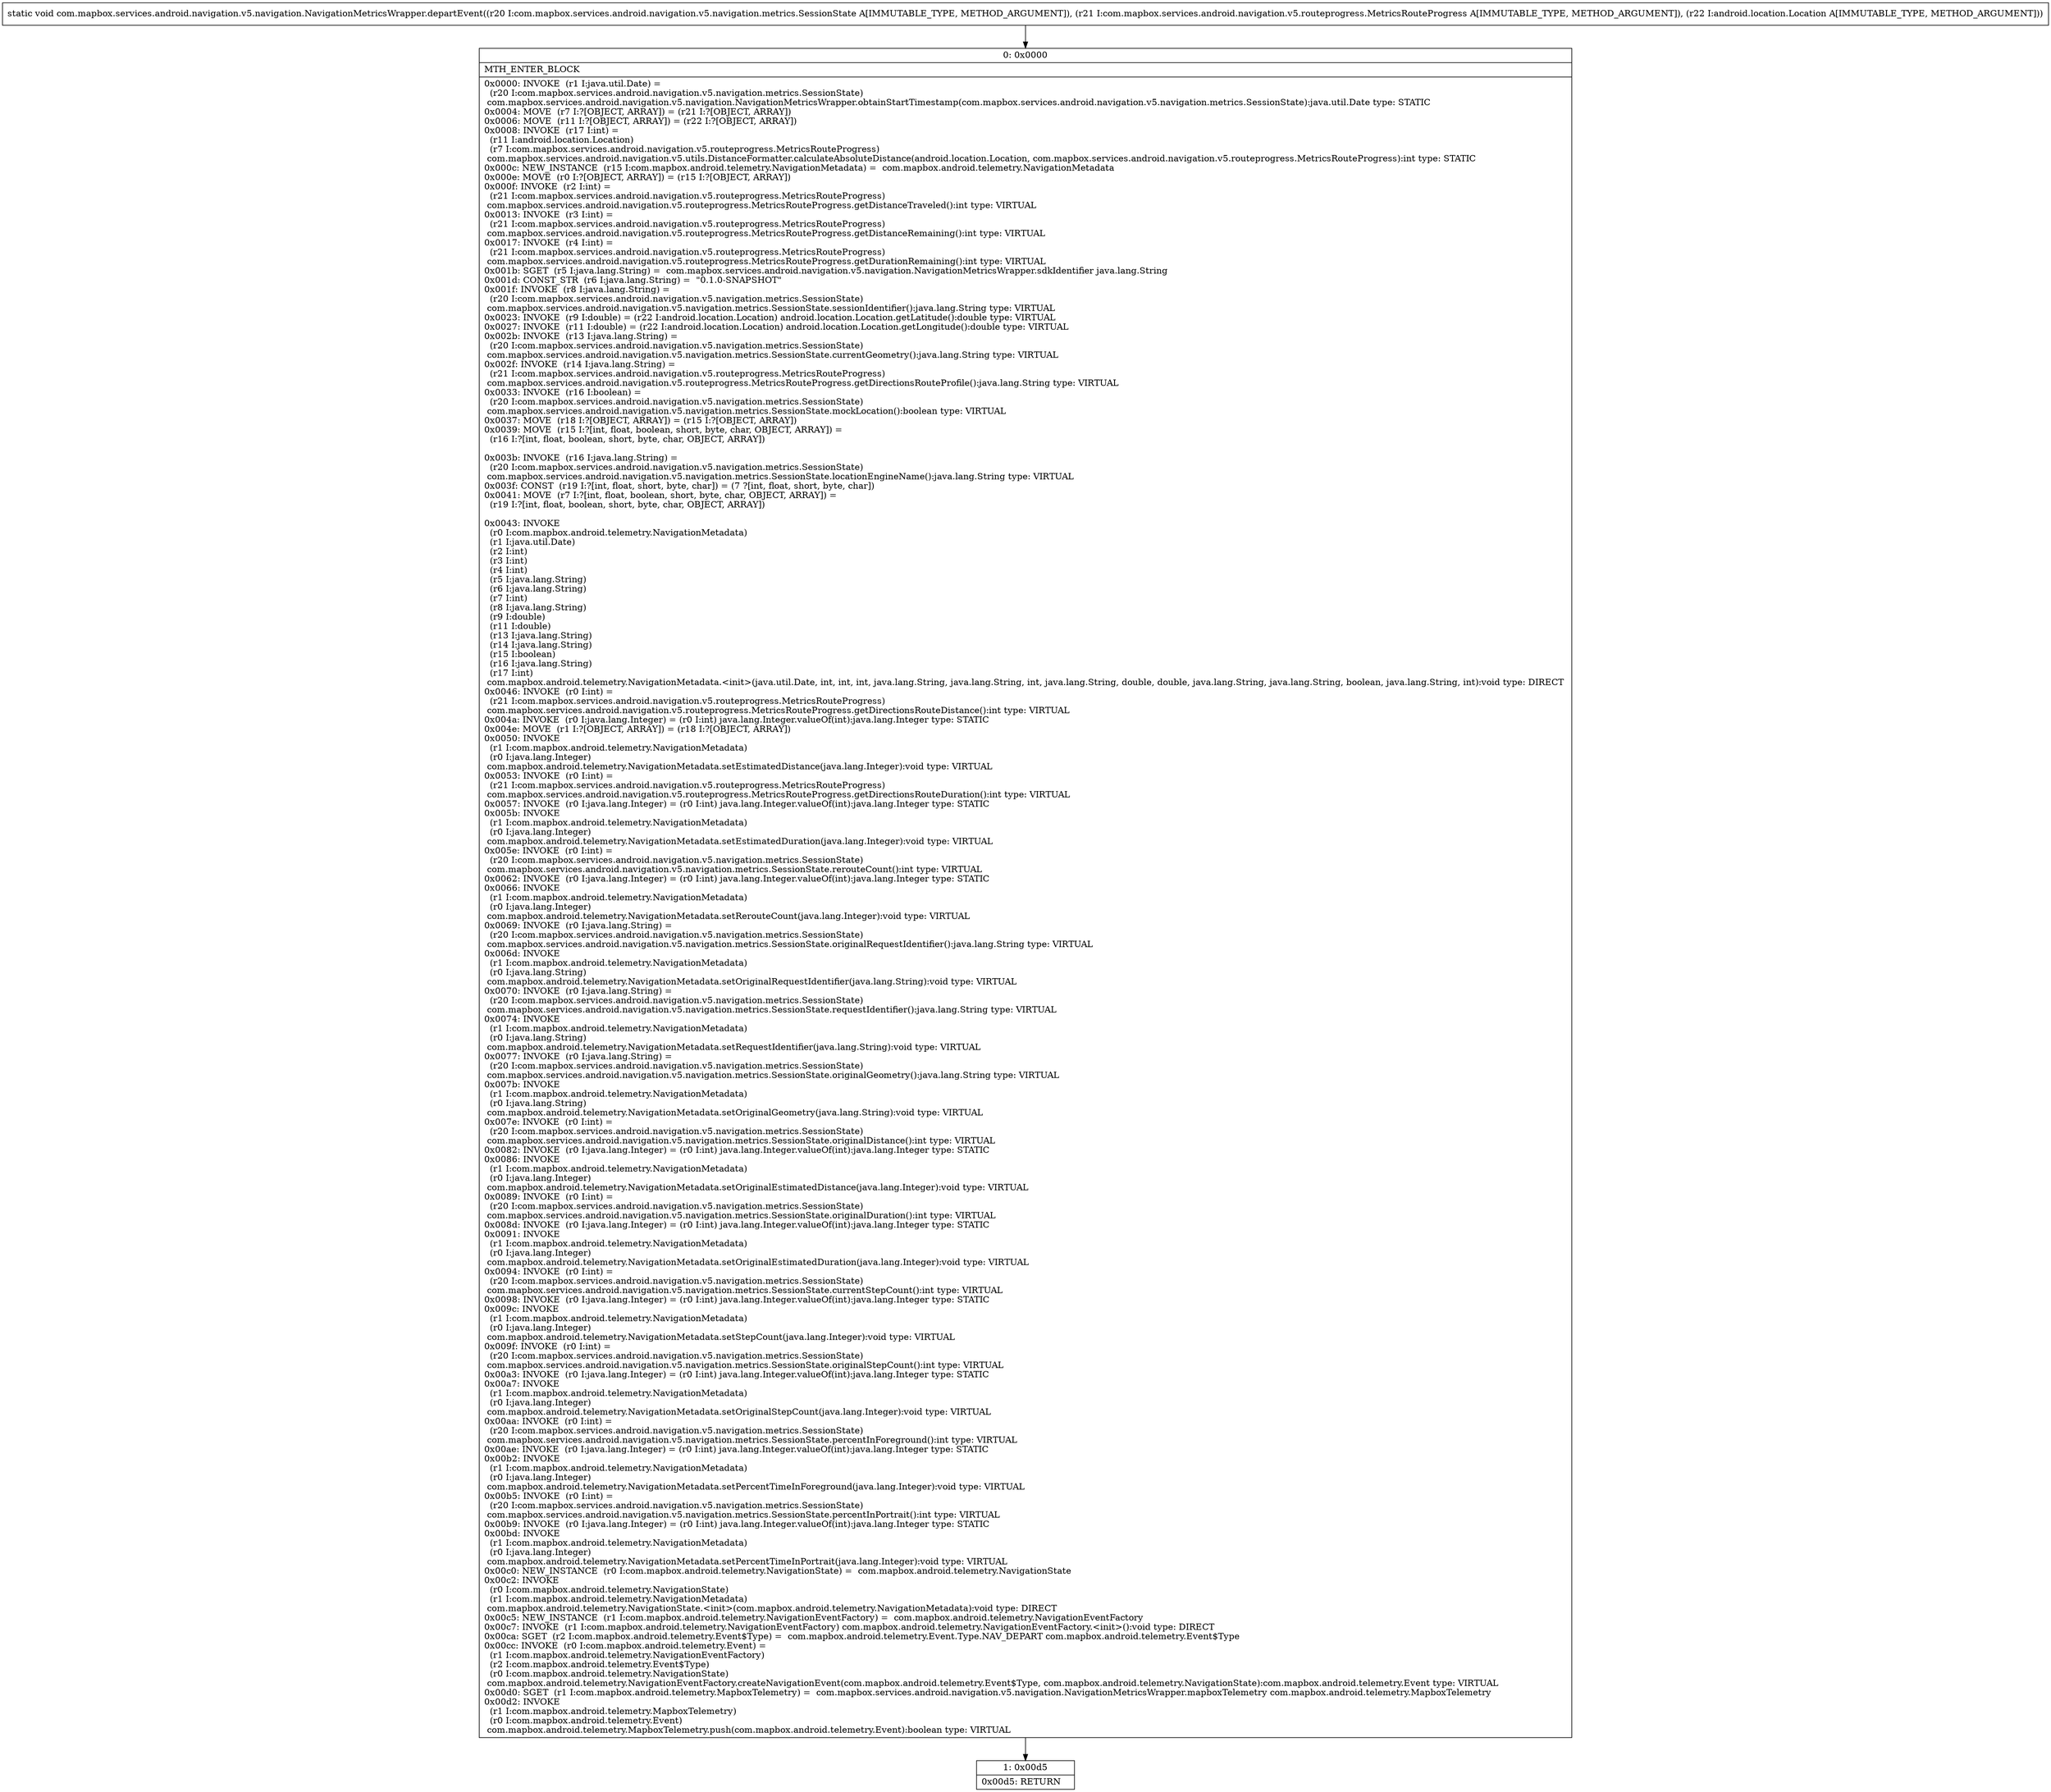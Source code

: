 digraph "CFG forcom.mapbox.services.android.navigation.v5.navigation.NavigationMetricsWrapper.departEvent(Lcom\/mapbox\/services\/android\/navigation\/v5\/navigation\/metrics\/SessionState;Lcom\/mapbox\/services\/android\/navigation\/v5\/routeprogress\/MetricsRouteProgress;Landroid\/location\/Location;)V" {
Node_0 [shape=record,label="{0\:\ 0x0000|MTH_ENTER_BLOCK\l|0x0000: INVOKE  (r1 I:java.util.Date) = \l  (r20 I:com.mapbox.services.android.navigation.v5.navigation.metrics.SessionState)\l com.mapbox.services.android.navigation.v5.navigation.NavigationMetricsWrapper.obtainStartTimestamp(com.mapbox.services.android.navigation.v5.navigation.metrics.SessionState):java.util.Date type: STATIC \l0x0004: MOVE  (r7 I:?[OBJECT, ARRAY]) = (r21 I:?[OBJECT, ARRAY]) \l0x0006: MOVE  (r11 I:?[OBJECT, ARRAY]) = (r22 I:?[OBJECT, ARRAY]) \l0x0008: INVOKE  (r17 I:int) = \l  (r11 I:android.location.Location)\l  (r7 I:com.mapbox.services.android.navigation.v5.routeprogress.MetricsRouteProgress)\l com.mapbox.services.android.navigation.v5.utils.DistanceFormatter.calculateAbsoluteDistance(android.location.Location, com.mapbox.services.android.navigation.v5.routeprogress.MetricsRouteProgress):int type: STATIC \l0x000c: NEW_INSTANCE  (r15 I:com.mapbox.android.telemetry.NavigationMetadata) =  com.mapbox.android.telemetry.NavigationMetadata \l0x000e: MOVE  (r0 I:?[OBJECT, ARRAY]) = (r15 I:?[OBJECT, ARRAY]) \l0x000f: INVOKE  (r2 I:int) = \l  (r21 I:com.mapbox.services.android.navigation.v5.routeprogress.MetricsRouteProgress)\l com.mapbox.services.android.navigation.v5.routeprogress.MetricsRouteProgress.getDistanceTraveled():int type: VIRTUAL \l0x0013: INVOKE  (r3 I:int) = \l  (r21 I:com.mapbox.services.android.navigation.v5.routeprogress.MetricsRouteProgress)\l com.mapbox.services.android.navigation.v5.routeprogress.MetricsRouteProgress.getDistanceRemaining():int type: VIRTUAL \l0x0017: INVOKE  (r4 I:int) = \l  (r21 I:com.mapbox.services.android.navigation.v5.routeprogress.MetricsRouteProgress)\l com.mapbox.services.android.navigation.v5.routeprogress.MetricsRouteProgress.getDurationRemaining():int type: VIRTUAL \l0x001b: SGET  (r5 I:java.lang.String) =  com.mapbox.services.android.navigation.v5.navigation.NavigationMetricsWrapper.sdkIdentifier java.lang.String \l0x001d: CONST_STR  (r6 I:java.lang.String) =  \"0.1.0\-SNAPSHOT\" \l0x001f: INVOKE  (r8 I:java.lang.String) = \l  (r20 I:com.mapbox.services.android.navigation.v5.navigation.metrics.SessionState)\l com.mapbox.services.android.navigation.v5.navigation.metrics.SessionState.sessionIdentifier():java.lang.String type: VIRTUAL \l0x0023: INVOKE  (r9 I:double) = (r22 I:android.location.Location) android.location.Location.getLatitude():double type: VIRTUAL \l0x0027: INVOKE  (r11 I:double) = (r22 I:android.location.Location) android.location.Location.getLongitude():double type: VIRTUAL \l0x002b: INVOKE  (r13 I:java.lang.String) = \l  (r20 I:com.mapbox.services.android.navigation.v5.navigation.metrics.SessionState)\l com.mapbox.services.android.navigation.v5.navigation.metrics.SessionState.currentGeometry():java.lang.String type: VIRTUAL \l0x002f: INVOKE  (r14 I:java.lang.String) = \l  (r21 I:com.mapbox.services.android.navigation.v5.routeprogress.MetricsRouteProgress)\l com.mapbox.services.android.navigation.v5.routeprogress.MetricsRouteProgress.getDirectionsRouteProfile():java.lang.String type: VIRTUAL \l0x0033: INVOKE  (r16 I:boolean) = \l  (r20 I:com.mapbox.services.android.navigation.v5.navigation.metrics.SessionState)\l com.mapbox.services.android.navigation.v5.navigation.metrics.SessionState.mockLocation():boolean type: VIRTUAL \l0x0037: MOVE  (r18 I:?[OBJECT, ARRAY]) = (r15 I:?[OBJECT, ARRAY]) \l0x0039: MOVE  (r15 I:?[int, float, boolean, short, byte, char, OBJECT, ARRAY]) = \l  (r16 I:?[int, float, boolean, short, byte, char, OBJECT, ARRAY])\l \l0x003b: INVOKE  (r16 I:java.lang.String) = \l  (r20 I:com.mapbox.services.android.navigation.v5.navigation.metrics.SessionState)\l com.mapbox.services.android.navigation.v5.navigation.metrics.SessionState.locationEngineName():java.lang.String type: VIRTUAL \l0x003f: CONST  (r19 I:?[int, float, short, byte, char]) = (7 ?[int, float, short, byte, char]) \l0x0041: MOVE  (r7 I:?[int, float, boolean, short, byte, char, OBJECT, ARRAY]) = \l  (r19 I:?[int, float, boolean, short, byte, char, OBJECT, ARRAY])\l \l0x0043: INVOKE  \l  (r0 I:com.mapbox.android.telemetry.NavigationMetadata)\l  (r1 I:java.util.Date)\l  (r2 I:int)\l  (r3 I:int)\l  (r4 I:int)\l  (r5 I:java.lang.String)\l  (r6 I:java.lang.String)\l  (r7 I:int)\l  (r8 I:java.lang.String)\l  (r9 I:double)\l  (r11 I:double)\l  (r13 I:java.lang.String)\l  (r14 I:java.lang.String)\l  (r15 I:boolean)\l  (r16 I:java.lang.String)\l  (r17 I:int)\l com.mapbox.android.telemetry.NavigationMetadata.\<init\>(java.util.Date, int, int, int, java.lang.String, java.lang.String, int, java.lang.String, double, double, java.lang.String, java.lang.String, boolean, java.lang.String, int):void type: DIRECT \l0x0046: INVOKE  (r0 I:int) = \l  (r21 I:com.mapbox.services.android.navigation.v5.routeprogress.MetricsRouteProgress)\l com.mapbox.services.android.navigation.v5.routeprogress.MetricsRouteProgress.getDirectionsRouteDistance():int type: VIRTUAL \l0x004a: INVOKE  (r0 I:java.lang.Integer) = (r0 I:int) java.lang.Integer.valueOf(int):java.lang.Integer type: STATIC \l0x004e: MOVE  (r1 I:?[OBJECT, ARRAY]) = (r18 I:?[OBJECT, ARRAY]) \l0x0050: INVOKE  \l  (r1 I:com.mapbox.android.telemetry.NavigationMetadata)\l  (r0 I:java.lang.Integer)\l com.mapbox.android.telemetry.NavigationMetadata.setEstimatedDistance(java.lang.Integer):void type: VIRTUAL \l0x0053: INVOKE  (r0 I:int) = \l  (r21 I:com.mapbox.services.android.navigation.v5.routeprogress.MetricsRouteProgress)\l com.mapbox.services.android.navigation.v5.routeprogress.MetricsRouteProgress.getDirectionsRouteDuration():int type: VIRTUAL \l0x0057: INVOKE  (r0 I:java.lang.Integer) = (r0 I:int) java.lang.Integer.valueOf(int):java.lang.Integer type: STATIC \l0x005b: INVOKE  \l  (r1 I:com.mapbox.android.telemetry.NavigationMetadata)\l  (r0 I:java.lang.Integer)\l com.mapbox.android.telemetry.NavigationMetadata.setEstimatedDuration(java.lang.Integer):void type: VIRTUAL \l0x005e: INVOKE  (r0 I:int) = \l  (r20 I:com.mapbox.services.android.navigation.v5.navigation.metrics.SessionState)\l com.mapbox.services.android.navigation.v5.navigation.metrics.SessionState.rerouteCount():int type: VIRTUAL \l0x0062: INVOKE  (r0 I:java.lang.Integer) = (r0 I:int) java.lang.Integer.valueOf(int):java.lang.Integer type: STATIC \l0x0066: INVOKE  \l  (r1 I:com.mapbox.android.telemetry.NavigationMetadata)\l  (r0 I:java.lang.Integer)\l com.mapbox.android.telemetry.NavigationMetadata.setRerouteCount(java.lang.Integer):void type: VIRTUAL \l0x0069: INVOKE  (r0 I:java.lang.String) = \l  (r20 I:com.mapbox.services.android.navigation.v5.navigation.metrics.SessionState)\l com.mapbox.services.android.navigation.v5.navigation.metrics.SessionState.originalRequestIdentifier():java.lang.String type: VIRTUAL \l0x006d: INVOKE  \l  (r1 I:com.mapbox.android.telemetry.NavigationMetadata)\l  (r0 I:java.lang.String)\l com.mapbox.android.telemetry.NavigationMetadata.setOriginalRequestIdentifier(java.lang.String):void type: VIRTUAL \l0x0070: INVOKE  (r0 I:java.lang.String) = \l  (r20 I:com.mapbox.services.android.navigation.v5.navigation.metrics.SessionState)\l com.mapbox.services.android.navigation.v5.navigation.metrics.SessionState.requestIdentifier():java.lang.String type: VIRTUAL \l0x0074: INVOKE  \l  (r1 I:com.mapbox.android.telemetry.NavigationMetadata)\l  (r0 I:java.lang.String)\l com.mapbox.android.telemetry.NavigationMetadata.setRequestIdentifier(java.lang.String):void type: VIRTUAL \l0x0077: INVOKE  (r0 I:java.lang.String) = \l  (r20 I:com.mapbox.services.android.navigation.v5.navigation.metrics.SessionState)\l com.mapbox.services.android.navigation.v5.navigation.metrics.SessionState.originalGeometry():java.lang.String type: VIRTUAL \l0x007b: INVOKE  \l  (r1 I:com.mapbox.android.telemetry.NavigationMetadata)\l  (r0 I:java.lang.String)\l com.mapbox.android.telemetry.NavigationMetadata.setOriginalGeometry(java.lang.String):void type: VIRTUAL \l0x007e: INVOKE  (r0 I:int) = \l  (r20 I:com.mapbox.services.android.navigation.v5.navigation.metrics.SessionState)\l com.mapbox.services.android.navigation.v5.navigation.metrics.SessionState.originalDistance():int type: VIRTUAL \l0x0082: INVOKE  (r0 I:java.lang.Integer) = (r0 I:int) java.lang.Integer.valueOf(int):java.lang.Integer type: STATIC \l0x0086: INVOKE  \l  (r1 I:com.mapbox.android.telemetry.NavigationMetadata)\l  (r0 I:java.lang.Integer)\l com.mapbox.android.telemetry.NavigationMetadata.setOriginalEstimatedDistance(java.lang.Integer):void type: VIRTUAL \l0x0089: INVOKE  (r0 I:int) = \l  (r20 I:com.mapbox.services.android.navigation.v5.navigation.metrics.SessionState)\l com.mapbox.services.android.navigation.v5.navigation.metrics.SessionState.originalDuration():int type: VIRTUAL \l0x008d: INVOKE  (r0 I:java.lang.Integer) = (r0 I:int) java.lang.Integer.valueOf(int):java.lang.Integer type: STATIC \l0x0091: INVOKE  \l  (r1 I:com.mapbox.android.telemetry.NavigationMetadata)\l  (r0 I:java.lang.Integer)\l com.mapbox.android.telemetry.NavigationMetadata.setOriginalEstimatedDuration(java.lang.Integer):void type: VIRTUAL \l0x0094: INVOKE  (r0 I:int) = \l  (r20 I:com.mapbox.services.android.navigation.v5.navigation.metrics.SessionState)\l com.mapbox.services.android.navigation.v5.navigation.metrics.SessionState.currentStepCount():int type: VIRTUAL \l0x0098: INVOKE  (r0 I:java.lang.Integer) = (r0 I:int) java.lang.Integer.valueOf(int):java.lang.Integer type: STATIC \l0x009c: INVOKE  \l  (r1 I:com.mapbox.android.telemetry.NavigationMetadata)\l  (r0 I:java.lang.Integer)\l com.mapbox.android.telemetry.NavigationMetadata.setStepCount(java.lang.Integer):void type: VIRTUAL \l0x009f: INVOKE  (r0 I:int) = \l  (r20 I:com.mapbox.services.android.navigation.v5.navigation.metrics.SessionState)\l com.mapbox.services.android.navigation.v5.navigation.metrics.SessionState.originalStepCount():int type: VIRTUAL \l0x00a3: INVOKE  (r0 I:java.lang.Integer) = (r0 I:int) java.lang.Integer.valueOf(int):java.lang.Integer type: STATIC \l0x00a7: INVOKE  \l  (r1 I:com.mapbox.android.telemetry.NavigationMetadata)\l  (r0 I:java.lang.Integer)\l com.mapbox.android.telemetry.NavigationMetadata.setOriginalStepCount(java.lang.Integer):void type: VIRTUAL \l0x00aa: INVOKE  (r0 I:int) = \l  (r20 I:com.mapbox.services.android.navigation.v5.navigation.metrics.SessionState)\l com.mapbox.services.android.navigation.v5.navigation.metrics.SessionState.percentInForeground():int type: VIRTUAL \l0x00ae: INVOKE  (r0 I:java.lang.Integer) = (r0 I:int) java.lang.Integer.valueOf(int):java.lang.Integer type: STATIC \l0x00b2: INVOKE  \l  (r1 I:com.mapbox.android.telemetry.NavigationMetadata)\l  (r0 I:java.lang.Integer)\l com.mapbox.android.telemetry.NavigationMetadata.setPercentTimeInForeground(java.lang.Integer):void type: VIRTUAL \l0x00b5: INVOKE  (r0 I:int) = \l  (r20 I:com.mapbox.services.android.navigation.v5.navigation.metrics.SessionState)\l com.mapbox.services.android.navigation.v5.navigation.metrics.SessionState.percentInPortrait():int type: VIRTUAL \l0x00b9: INVOKE  (r0 I:java.lang.Integer) = (r0 I:int) java.lang.Integer.valueOf(int):java.lang.Integer type: STATIC \l0x00bd: INVOKE  \l  (r1 I:com.mapbox.android.telemetry.NavigationMetadata)\l  (r0 I:java.lang.Integer)\l com.mapbox.android.telemetry.NavigationMetadata.setPercentTimeInPortrait(java.lang.Integer):void type: VIRTUAL \l0x00c0: NEW_INSTANCE  (r0 I:com.mapbox.android.telemetry.NavigationState) =  com.mapbox.android.telemetry.NavigationState \l0x00c2: INVOKE  \l  (r0 I:com.mapbox.android.telemetry.NavigationState)\l  (r1 I:com.mapbox.android.telemetry.NavigationMetadata)\l com.mapbox.android.telemetry.NavigationState.\<init\>(com.mapbox.android.telemetry.NavigationMetadata):void type: DIRECT \l0x00c5: NEW_INSTANCE  (r1 I:com.mapbox.android.telemetry.NavigationEventFactory) =  com.mapbox.android.telemetry.NavigationEventFactory \l0x00c7: INVOKE  (r1 I:com.mapbox.android.telemetry.NavigationEventFactory) com.mapbox.android.telemetry.NavigationEventFactory.\<init\>():void type: DIRECT \l0x00ca: SGET  (r2 I:com.mapbox.android.telemetry.Event$Type) =  com.mapbox.android.telemetry.Event.Type.NAV_DEPART com.mapbox.android.telemetry.Event$Type \l0x00cc: INVOKE  (r0 I:com.mapbox.android.telemetry.Event) = \l  (r1 I:com.mapbox.android.telemetry.NavigationEventFactory)\l  (r2 I:com.mapbox.android.telemetry.Event$Type)\l  (r0 I:com.mapbox.android.telemetry.NavigationState)\l com.mapbox.android.telemetry.NavigationEventFactory.createNavigationEvent(com.mapbox.android.telemetry.Event$Type, com.mapbox.android.telemetry.NavigationState):com.mapbox.android.telemetry.Event type: VIRTUAL \l0x00d0: SGET  (r1 I:com.mapbox.android.telemetry.MapboxTelemetry) =  com.mapbox.services.android.navigation.v5.navigation.NavigationMetricsWrapper.mapboxTelemetry com.mapbox.android.telemetry.MapboxTelemetry \l0x00d2: INVOKE  \l  (r1 I:com.mapbox.android.telemetry.MapboxTelemetry)\l  (r0 I:com.mapbox.android.telemetry.Event)\l com.mapbox.android.telemetry.MapboxTelemetry.push(com.mapbox.android.telemetry.Event):boolean type: VIRTUAL \l}"];
Node_1 [shape=record,label="{1\:\ 0x00d5|0x00d5: RETURN   \l}"];
MethodNode[shape=record,label="{static void com.mapbox.services.android.navigation.v5.navigation.NavigationMetricsWrapper.departEvent((r20 I:com.mapbox.services.android.navigation.v5.navigation.metrics.SessionState A[IMMUTABLE_TYPE, METHOD_ARGUMENT]), (r21 I:com.mapbox.services.android.navigation.v5.routeprogress.MetricsRouteProgress A[IMMUTABLE_TYPE, METHOD_ARGUMENT]), (r22 I:android.location.Location A[IMMUTABLE_TYPE, METHOD_ARGUMENT])) }"];
MethodNode -> Node_0;
Node_0 -> Node_1;
}

